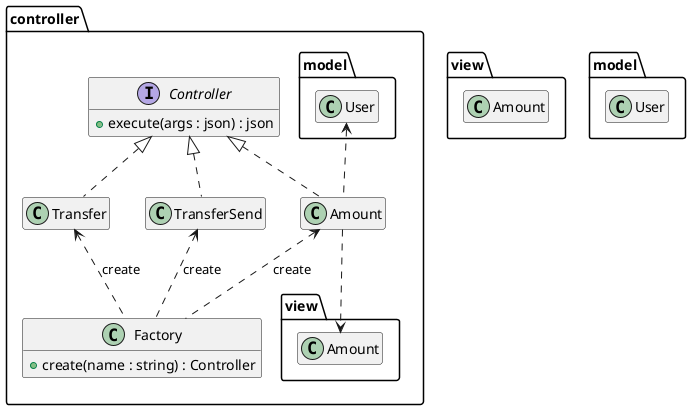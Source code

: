 @startuml
hide empty members
namespace controller {
    interface Controller {
        + execute(args : json) : json
    }
    class Factory {
        + create(name : string) : Controller
    }
    class Amount
    class Transfer
    class TransferSend

    Controller <|.. Amount
    Controller <|.. Transfer
    Controller <|.. TransferSend
    Amount <.. Factory : create
    Transfer <.. Factory : create
    TransferSend <.. Factory : create
    model.User <.. Amount
    Amount ..> view.Amount
}
namespace view {
    class Amount
}
namespace model {
    class User
}
@enduml
